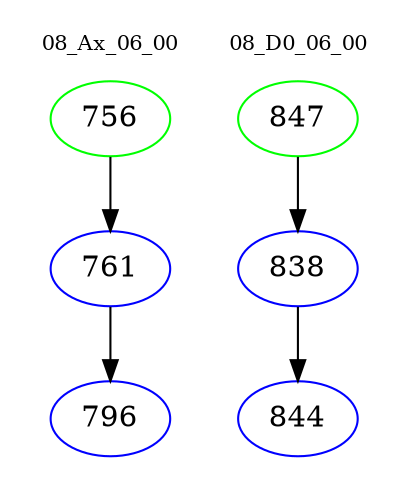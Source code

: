 digraph{
subgraph cluster_0 {
color = white
label = "08_Ax_06_00";
fontsize=10;
T0_756 [label="756", color="green"]
T0_756 -> T0_761 [color="black"]
T0_761 [label="761", color="blue"]
T0_761 -> T0_796 [color="black"]
T0_796 [label="796", color="blue"]
}
subgraph cluster_1 {
color = white
label = "08_D0_06_00";
fontsize=10;
T1_847 [label="847", color="green"]
T1_847 -> T1_838 [color="black"]
T1_838 [label="838", color="blue"]
T1_838 -> T1_844 [color="black"]
T1_844 [label="844", color="blue"]
}
}
